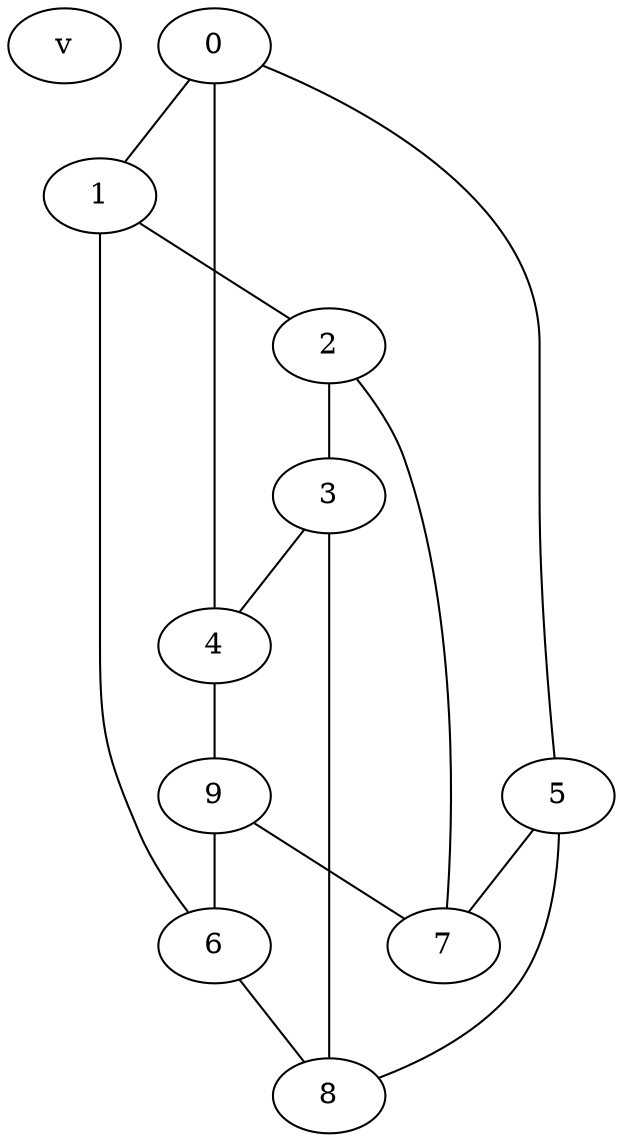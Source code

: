 # see https://en.wikipedia.org/wiki/Petersen_graph


graph G {

v:10
0 [pos="0,0!"];
1 [pos="10,0!"];

2 [pos="13,6!"];
7 [pos="10,5!"];

3 [pos="5,10!"];
4 [pos="-3,6!"];
9 [pos="0,5!"];

5 [pos="2,2!"];
6 [pos="8,2!"];

8 [pos="5,8!"];


0--1;
1--2;
2--3;
3--4;
4--0;

0--5;
1--6;
2--7;
3--8;
4--9;

5--7;
5--8;
9--6;
9--7;

6--8;
}

